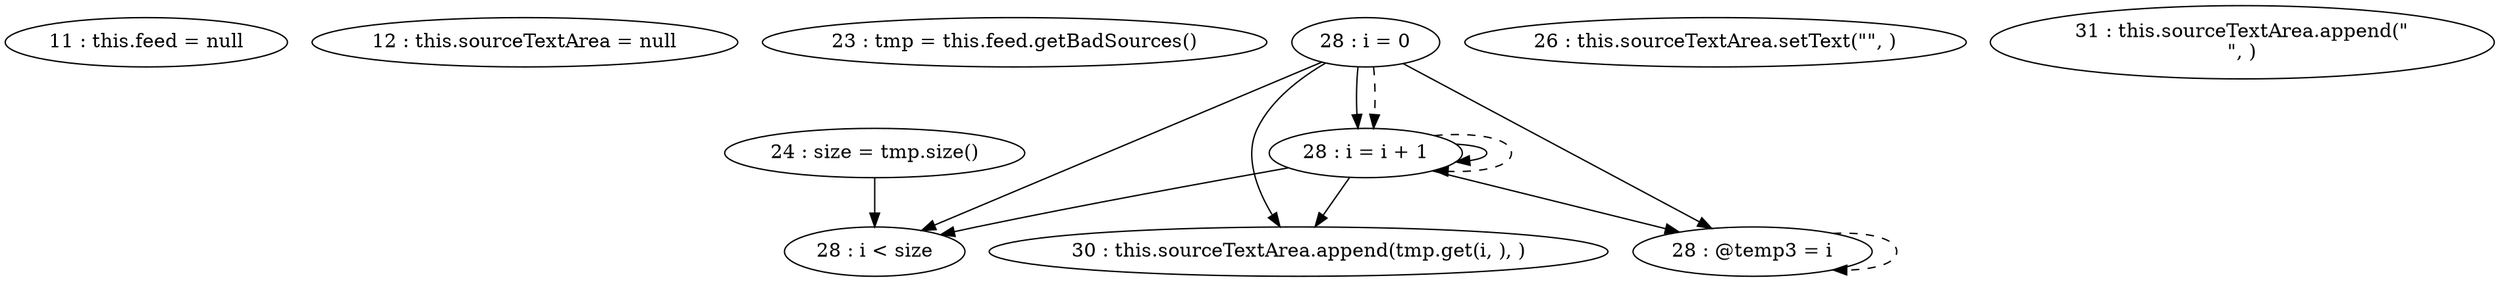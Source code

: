 digraph G {
"11 : this.feed = null"
"12 : this.sourceTextArea = null"
"23 : tmp = this.feed.getBadSources()"
"24 : size = tmp.size()"
"24 : size = tmp.size()" -> "28 : i < size"
"26 : this.sourceTextArea.setText(\"\", )"
"28 : i = 0"
"28 : i = 0" -> "28 : i < size"
"28 : i = 0" -> "28 : @temp3 = i"
"28 : i = 0" -> "30 : this.sourceTextArea.append(tmp.get(i, ), )"
"28 : i = 0" -> "28 : i = i + 1"
"28 : i = 0" -> "28 : i = i + 1" [style=dashed]
"28 : i < size"
"30 : this.sourceTextArea.append(tmp.get(i, ), )"
"31 : this.sourceTextArea.append(\"\n\", )"
"28 : @temp3 = i"
"28 : @temp3 = i" -> "28 : @temp3 = i" [style=dashed]
"28 : i = i + 1"
"28 : i = i + 1" -> "28 : i < size"
"28 : i = i + 1" -> "28 : @temp3 = i"
"28 : i = i + 1" -> "30 : this.sourceTextArea.append(tmp.get(i, ), )"
"28 : i = i + 1" -> "28 : i = i + 1"
"28 : i = i + 1" -> "28 : i = i + 1" [style=dashed]
}